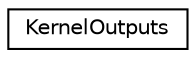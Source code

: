 digraph "Graphical Class Hierarchy"
{
  edge [fontname="Helvetica",fontsize="10",labelfontname="Helvetica",labelfontsize="10"];
  node [fontname="Helvetica",fontsize="10",shape=record];
  rankdir="LR";
  Node0 [label="KernelOutputs",height=0.2,width=0.4,color="black", fillcolor="white", style="filled",URL="$structKernelOutputs.html"];
}
